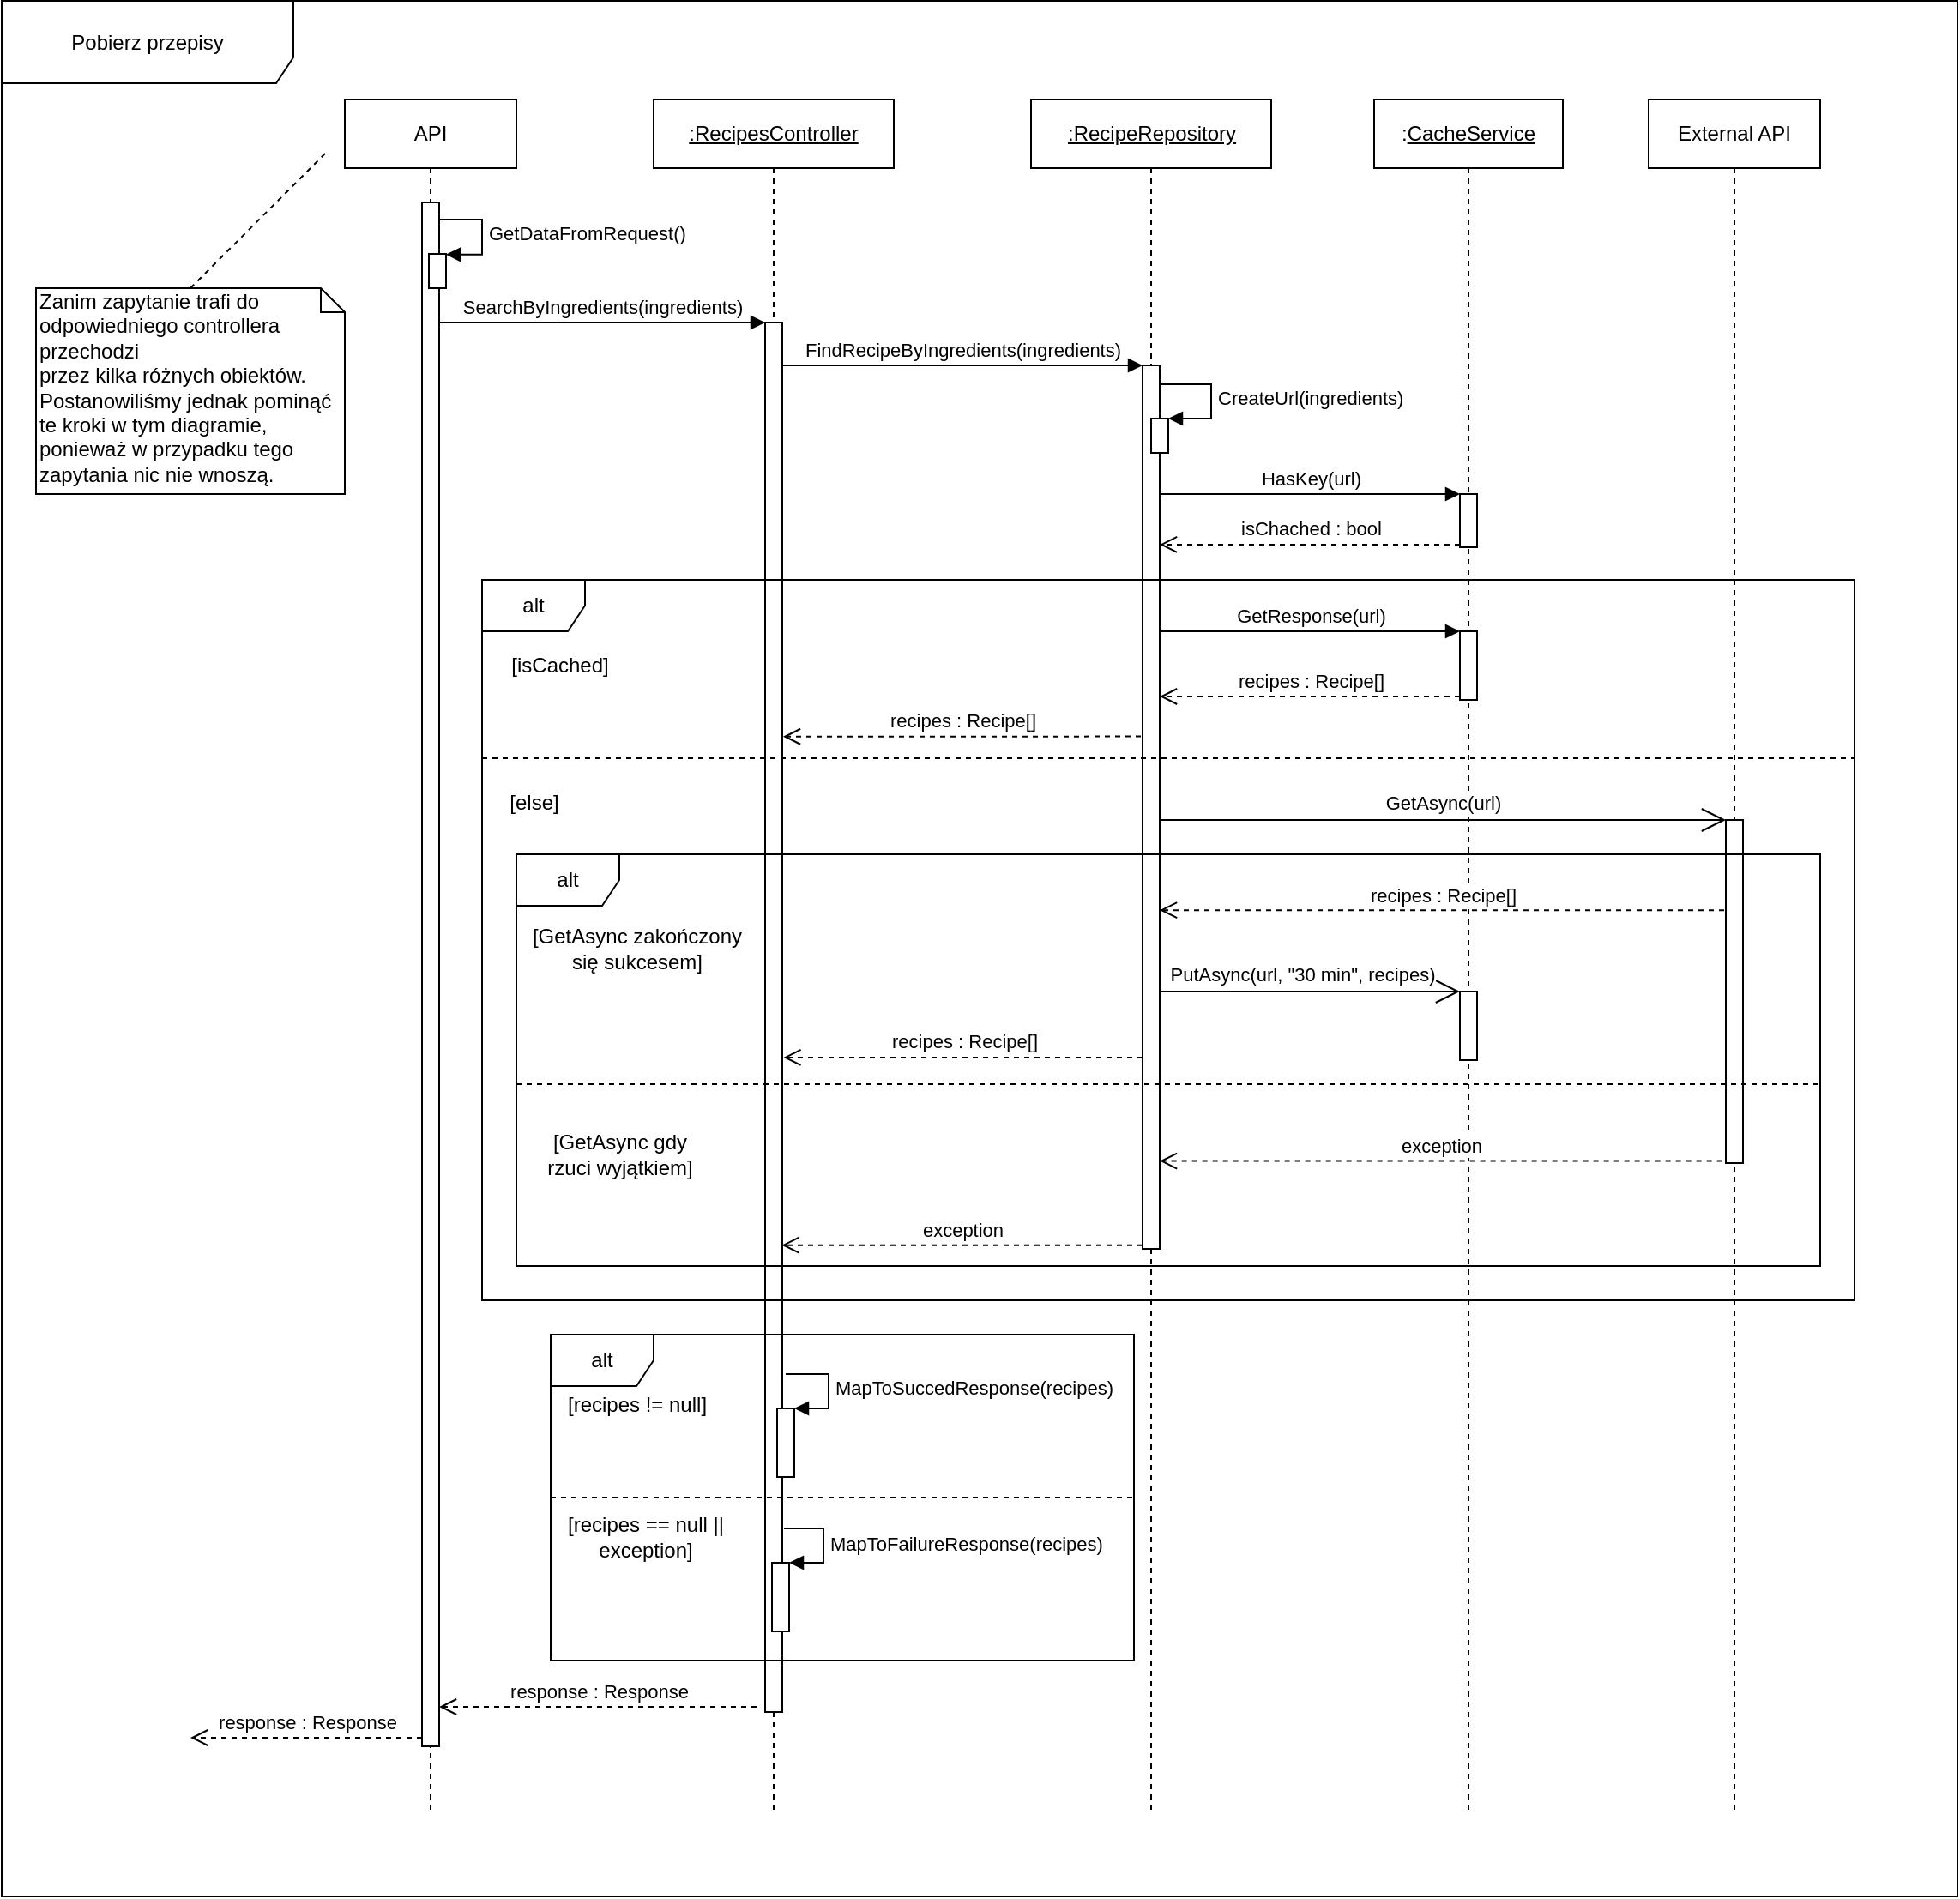 <mxfile version="13.1.12" type="device"><diagram id="yi3k5BCKBtGGCfAJ7r7X" name="Page-1"><mxGraphModel dx="3903" dy="1382" grid="1" gridSize="10" guides="1" tooltips="1" connect="1" arrows="1" fold="1" page="1" pageScale="1" pageWidth="827" pageHeight="1169" math="0" shadow="0"><root><mxCell id="0"/><mxCell id="1" parent="0"/><mxCell id="ZfYiJjVtJRSZKMohQ2MH-74" value="Pobierz przepisy" style="shape=umlFrame;whiteSpace=wrap;html=1;width=170;height=48;" parent="1" vertex="1"><mxGeometry x="-120" y="2.5" width="1140" height="1105" as="geometry"/></mxCell><mxCell id="ZfYiJjVtJRSZKMohQ2MH-4" value="&lt;u&gt;:RecipesController&lt;/u&gt;" style="shape=umlLifeline;perimeter=lifelinePerimeter;whiteSpace=wrap;html=1;container=1;collapsible=0;recursiveResize=0;outlineConnect=0;" parent="1" vertex="1"><mxGeometry x="260" y="60" width="140" height="1000" as="geometry"/></mxCell><mxCell id="ZfYiJjVtJRSZKMohQ2MH-6" value="" style="html=1;points=[];perimeter=orthogonalPerimeter;" parent="ZfYiJjVtJRSZKMohQ2MH-4" vertex="1"><mxGeometry x="65" y="130" width="10" height="810" as="geometry"/></mxCell><mxCell id="ZfYiJjVtJRSZKMohQ2MH-7" value="SearchByIngredients(ingredients)" style="html=1;verticalAlign=bottom;endArrow=block;entryX=0;entryY=0;" parent="1" source="ZfYiJjVtJRSZKMohQ2MH-3" target="ZfYiJjVtJRSZKMohQ2MH-6" edge="1"><mxGeometry relative="1" as="geometry"><mxPoint x="240" y="140" as="sourcePoint"/></mxGeometry></mxCell><mxCell id="ZfYiJjVtJRSZKMohQ2MH-8" value="response : Response" style="html=1;verticalAlign=bottom;endArrow=open;dashed=1;endSize=8;" parent="1" target="ZfYiJjVtJRSZKMohQ2MH-3" edge="1"><mxGeometry relative="1" as="geometry"><mxPoint x="140" y="997" as="targetPoint"/><mxPoint x="320" y="997" as="sourcePoint"/></mxGeometry></mxCell><mxCell id="ZfYiJjVtJRSZKMohQ2MH-11" value="&lt;u&gt;:RecipeRepository&lt;/u&gt;" style="html=1;points=[];perimeter=orthogonalPerimeter;shape=umlLifeline;participant=label;fontFamily=Helvetica;fontSize=12;fontColor=#000000;align=center;strokeColor=#000000;fillColor=#ffffff;recursiveResize=0;container=1;collapsible=0;" parent="1" vertex="1"><mxGeometry x="480" y="60" width="140" height="1000" as="geometry"/></mxCell><mxCell id="ZfYiJjVtJRSZKMohQ2MH-13" value="" style="html=1;points=[];perimeter=orthogonalPerimeter;" parent="ZfYiJjVtJRSZKMohQ2MH-11" vertex="1"><mxGeometry x="65" y="155" width="10" height="515" as="geometry"/></mxCell><mxCell id="ZfYiJjVtJRSZKMohQ2MH-20" value="" style="html=1;points=[];perimeter=orthogonalPerimeter;" parent="ZfYiJjVtJRSZKMohQ2MH-11" vertex="1"><mxGeometry x="70" y="186" width="10" height="20" as="geometry"/></mxCell><mxCell id="ZfYiJjVtJRSZKMohQ2MH-21" value="CreateUrl(ingredients)" style="edgeStyle=orthogonalEdgeStyle;html=1;align=left;spacingLeft=2;endArrow=block;rounded=0;entryX=1;entryY=0;" parent="ZfYiJjVtJRSZKMohQ2MH-11" edge="1"><mxGeometry relative="1" as="geometry"><mxPoint x="75" y="166" as="sourcePoint"/><Array as="points"><mxPoint x="105" y="166"/><mxPoint x="105" y="186"/></Array><mxPoint x="80" y="186" as="targetPoint"/></mxGeometry></mxCell><mxCell id="ZfYiJjVtJRSZKMohQ2MH-14" value="FindRecipeByIngredients(ingredients)" style="html=1;verticalAlign=bottom;endArrow=block;entryX=0;entryY=0;" parent="1" source="ZfYiJjVtJRSZKMohQ2MH-6" target="ZfYiJjVtJRSZKMohQ2MH-13" edge="1"><mxGeometry relative="1" as="geometry"><mxPoint x="485" y="240" as="sourcePoint"/></mxGeometry></mxCell><mxCell id="ZfYiJjVtJRSZKMohQ2MH-16" value=":&lt;u&gt;CacheService&lt;/u&gt;" style="shape=umlLifeline;perimeter=lifelinePerimeter;whiteSpace=wrap;html=1;container=1;collapsible=0;recursiveResize=0;outlineConnect=0;" parent="1" vertex="1"><mxGeometry x="680" y="60" width="110" height="1000" as="geometry"/></mxCell><mxCell id="ZfYiJjVtJRSZKMohQ2MH-17" value="" style="html=1;points=[];perimeter=orthogonalPerimeter;" parent="ZfYiJjVtJRSZKMohQ2MH-16" vertex="1"><mxGeometry x="50" y="230" width="10" height="31" as="geometry"/></mxCell><mxCell id="ZfYiJjVtJRSZKMohQ2MH-25" value="" style="html=1;points=[];perimeter=orthogonalPerimeter;" parent="ZfYiJjVtJRSZKMohQ2MH-16" vertex="1"><mxGeometry x="50" y="310" width="10" height="40" as="geometry"/></mxCell><mxCell id="ZfYiJjVtJRSZKMohQ2MH-36" value="" style="html=1;points=[];perimeter=orthogonalPerimeter;" parent="ZfYiJjVtJRSZKMohQ2MH-16" vertex="1"><mxGeometry x="50" y="520" width="10" height="40" as="geometry"/></mxCell><mxCell id="ZfYiJjVtJRSZKMohQ2MH-18" value="HasKey(url)" style="html=1;verticalAlign=bottom;endArrow=block;entryX=0;entryY=0;" parent="1" source="ZfYiJjVtJRSZKMohQ2MH-13" target="ZfYiJjVtJRSZKMohQ2MH-17" edge="1"><mxGeometry relative="1" as="geometry"><mxPoint x="650" y="240" as="sourcePoint"/></mxGeometry></mxCell><mxCell id="ZfYiJjVtJRSZKMohQ2MH-19" value="isChached : bool" style="html=1;verticalAlign=bottom;endArrow=open;dashed=1;endSize=8;exitX=0;exitY=0.95;" parent="1" source="ZfYiJjVtJRSZKMohQ2MH-17" target="ZfYiJjVtJRSZKMohQ2MH-13" edge="1"><mxGeometry relative="1" as="geometry"><mxPoint x="650" y="316" as="targetPoint"/></mxGeometry></mxCell><mxCell id="ZfYiJjVtJRSZKMohQ2MH-26" value="GetResponse(url)" style="html=1;verticalAlign=bottom;endArrow=block;entryX=0;entryY=0;" parent="1" source="ZfYiJjVtJRSZKMohQ2MH-13" target="ZfYiJjVtJRSZKMohQ2MH-25" edge="1"><mxGeometry relative="1" as="geometry"><mxPoint x="665" y="372.5" as="sourcePoint"/></mxGeometry></mxCell><mxCell id="ZfYiJjVtJRSZKMohQ2MH-27" value="recipes : Recipe[]" style="html=1;verticalAlign=bottom;endArrow=open;dashed=1;endSize=8;exitX=0;exitY=0.95;" parent="1" source="ZfYiJjVtJRSZKMohQ2MH-25" target="ZfYiJjVtJRSZKMohQ2MH-13" edge="1"><mxGeometry relative="1" as="geometry"><mxPoint x="665" y="448.5" as="targetPoint"/></mxGeometry></mxCell><mxCell id="ZfYiJjVtJRSZKMohQ2MH-28" value="External API" style="shape=umlLifeline;perimeter=lifelinePerimeter;whiteSpace=wrap;html=1;container=1;collapsible=0;recursiveResize=0;outlineConnect=0;" parent="1" vertex="1"><mxGeometry x="840" y="60" width="100" height="1000" as="geometry"/></mxCell><mxCell id="ZfYiJjVtJRSZKMohQ2MH-29" value="" style="html=1;points=[];perimeter=orthogonalPerimeter;" parent="ZfYiJjVtJRSZKMohQ2MH-28" vertex="1"><mxGeometry x="45" y="420" width="10" height="200" as="geometry"/></mxCell><mxCell id="ZfYiJjVtJRSZKMohQ2MH-33" value="GetAsync(url)" style="endArrow=open;endSize=12;dashed=0;html=1;" parent="1" source="ZfYiJjVtJRSZKMohQ2MH-13" target="ZfYiJjVtJRSZKMohQ2MH-29" edge="1"><mxGeometry y="10" width="160" relative="1" as="geometry"><mxPoint x="760" y="580" as="sourcePoint"/><mxPoint x="920" y="580" as="targetPoint"/><mxPoint as="offset"/></mxGeometry></mxCell><mxCell id="ZfYiJjVtJRSZKMohQ2MH-37" value="PutAsync(url, &quot;30 min&quot;, recipes)" style="endArrow=open;endSize=12;dashed=0;html=1;" parent="1" source="ZfYiJjVtJRSZKMohQ2MH-13" target="ZfYiJjVtJRSZKMohQ2MH-36" edge="1"><mxGeometry x="-0.056" y="10" relative="1" as="geometry"><mxPoint x="665" y="545" as="sourcePoint"/><mxPoint as="offset"/></mxGeometry></mxCell><mxCell id="ZfYiJjVtJRSZKMohQ2MH-35" value="[isCached]" style="text;html=1;align=center;verticalAlign=middle;resizable=0;points=[];autosize=1;" parent="1" vertex="1"><mxGeometry x="170" y="380" width="70" height="20" as="geometry"/></mxCell><mxCell id="ZfYiJjVtJRSZKMohQ2MH-40" value="[else]" style="text;html=1;align=center;verticalAlign=middle;resizable=0;points=[];autosize=1;" parent="1" vertex="1"><mxGeometry x="170" y="460" width="40" height="20" as="geometry"/></mxCell><mxCell id="ZfYiJjVtJRSZKMohQ2MH-31" value="recipes : Recipe[]" style="html=1;verticalAlign=bottom;endArrow=open;dashed=1;endSize=8;exitX=-0.1;exitY=0.263;exitDx=0;exitDy=0;exitPerimeter=0;" parent="1" source="ZfYiJjVtJRSZKMohQ2MH-29" target="ZfYiJjVtJRSZKMohQ2MH-13" edge="1"><mxGeometry relative="1" as="geometry"><mxPoint x="555" y="587" as="targetPoint"/><mxPoint x="882" y="587" as="sourcePoint"/></mxGeometry></mxCell><mxCell id="ZfYiJjVtJRSZKMohQ2MH-39" value="" style="line;strokeWidth=1;fillColor=none;align=left;verticalAlign=middle;spacingTop=-1;spacingLeft=3;spacingRight=3;rotatable=0;labelPosition=right;points=[];portConstraint=eastwest;dashed=1;" parent="1" vertex="1"><mxGeometry x="160" y="440" width="800" height="8" as="geometry"/></mxCell><mxCell id="ZfYiJjVtJRSZKMohQ2MH-47" value="response : Response" style="html=1;verticalAlign=bottom;endArrow=open;dashed=1;endSize=8;" parent="1" source="ZfYiJjVtJRSZKMohQ2MH-3" edge="1"><mxGeometry relative="1" as="geometry"><mxPoint x="-10" y="1015" as="targetPoint"/><mxPoint x="130" y="940" as="sourcePoint"/></mxGeometry></mxCell><mxCell id="ZfYiJjVtJRSZKMohQ2MH-48" value="alt" style="shape=umlFrame;whiteSpace=wrap;html=1;" parent="1" vertex="1"><mxGeometry x="200" y="780" width="340" height="190" as="geometry"/></mxCell><mxCell id="ZfYiJjVtJRSZKMohQ2MH-49" value="" style="html=1;points=[];perimeter=orthogonalPerimeter;" parent="1" vertex="1"><mxGeometry x="332" y="823" width="10" height="40" as="geometry"/></mxCell><mxCell id="ZfYiJjVtJRSZKMohQ2MH-50" value="MapToSuccedResponse(recipes)" style="edgeStyle=orthogonalEdgeStyle;html=1;align=left;spacingLeft=2;endArrow=block;rounded=0;entryX=1;entryY=0;" parent="1" target="ZfYiJjVtJRSZKMohQ2MH-49" edge="1"><mxGeometry relative="1" as="geometry"><mxPoint x="337" y="803" as="sourcePoint"/><Array as="points"><mxPoint x="362" y="803"/></Array></mxGeometry></mxCell><mxCell id="ZfYiJjVtJRSZKMohQ2MH-52" value="" style="html=1;points=[];perimeter=orthogonalPerimeter;" parent="1" vertex="1"><mxGeometry x="329" y="913" width="10" height="40" as="geometry"/></mxCell><mxCell id="ZfYiJjVtJRSZKMohQ2MH-53" value="MapToFailureResponse(recipes)" style="edgeStyle=orthogonalEdgeStyle;html=1;align=left;spacingLeft=2;endArrow=block;rounded=0;entryX=1;entryY=0;" parent="1" target="ZfYiJjVtJRSZKMohQ2MH-52" edge="1"><mxGeometry relative="1" as="geometry"><mxPoint x="336" y="893" as="sourcePoint"/><Array as="points"><mxPoint x="359" y="893"/><mxPoint x="359" y="913"/></Array></mxGeometry></mxCell><mxCell id="ZfYiJjVtJRSZKMohQ2MH-54" value="" style="line;strokeWidth=1;fillColor=none;align=left;verticalAlign=middle;spacingTop=-1;spacingLeft=3;spacingRight=3;rotatable=0;labelPosition=right;points=[];portConstraint=eastwest;dashed=1;" parent="1" vertex="1"><mxGeometry x="200" y="871" width="341" height="8" as="geometry"/></mxCell><mxCell id="ZfYiJjVtJRSZKMohQ2MH-55" value="[recipes != null]" style="text;html=1;align=center;verticalAlign=middle;resizable=0;points=[];autosize=1;" parent="1" vertex="1"><mxGeometry x="200" y="811" width="100" height="20" as="geometry"/></mxCell><mxCell id="ZfYiJjVtJRSZKMohQ2MH-56" value="[recipes == null ||&lt;br&gt;exception]" style="text;html=1;align=center;verticalAlign=middle;resizable=0;points=[];autosize=1;" parent="1" vertex="1"><mxGeometry x="200" y="883" width="110" height="30" as="geometry"/></mxCell><mxCell id="ZfYiJjVtJRSZKMohQ2MH-58" value="recipes : Recipe[]" style="html=1;verticalAlign=bottom;endArrow=open;dashed=1;endSize=8;entryX=1.047;entryY=0.298;entryDx=0;entryDy=0;entryPerimeter=0;exitX=-0.1;exitY=0.42;exitDx=0;exitDy=0;exitPerimeter=0;" parent="1" source="ZfYiJjVtJRSZKMohQ2MH-13" target="ZfYiJjVtJRSZKMohQ2MH-6" edge="1"><mxGeometry relative="1" as="geometry"><mxPoint x="366" y="430" as="targetPoint"/><mxPoint x="541" y="430" as="sourcePoint"/></mxGeometry></mxCell><mxCell id="ZfYiJjVtJRSZKMohQ2MH-61" value="exception" style="html=1;verticalAlign=bottom;endArrow=open;dashed=1;endSize=8;exitX=-0.218;exitY=0.994;exitDx=0;exitDy=0;exitPerimeter=0;" parent="1" source="ZfYiJjVtJRSZKMohQ2MH-29" target="ZfYiJjVtJRSZKMohQ2MH-13" edge="1"><mxGeometry relative="1" as="geometry"><mxPoint x="567" y="523.92" as="targetPoint"/><mxPoint x="895" y="523.92" as="sourcePoint"/></mxGeometry></mxCell><mxCell id="ZfYiJjVtJRSZKMohQ2MH-65" value="[GetAsync gdy &lt;br&gt;rzuci wyjątkiem]" style="text;html=1;align=center;verticalAlign=middle;resizable=0;points=[];autosize=1;" parent="1" vertex="1"><mxGeometry x="190" y="660" width="100" height="30" as="geometry"/></mxCell><mxCell id="ZfYiJjVtJRSZKMohQ2MH-66" value="[GetAsync zakończony &lt;br&gt;się sukcesem]" style="text;html=1;align=center;verticalAlign=middle;resizable=0;points=[];autosize=1;" parent="1" vertex="1"><mxGeometry x="180" y="540" width="140" height="30" as="geometry"/></mxCell><mxCell id="ZfYiJjVtJRSZKMohQ2MH-68" value="recipes : Recipe[]" style="html=1;verticalAlign=bottom;endArrow=open;dashed=1;endSize=8;entryX=1.067;entryY=0.529;entryDx=0;entryDy=0;entryPerimeter=0;" parent="1" source="ZfYiJjVtJRSZKMohQ2MH-13" target="ZfYiJjVtJRSZKMohQ2MH-6" edge="1"><mxGeometry relative="1" as="geometry"><mxPoint x="340" y="618" as="targetPoint"/><mxPoint x="541" y="610.0" as="sourcePoint"/></mxGeometry></mxCell><mxCell id="ZfYiJjVtJRSZKMohQ2MH-67" value="" style="line;strokeWidth=1;fillColor=none;align=left;verticalAlign=middle;spacingTop=-1;spacingLeft=3;spacingRight=3;rotatable=0;labelPosition=right;points=[];portConstraint=eastwest;dashed=1;" parent="1" vertex="1"><mxGeometry x="180" y="630" width="760" height="8" as="geometry"/></mxCell><mxCell id="ZfYiJjVtJRSZKMohQ2MH-69" value="exception" style="html=1;verticalAlign=bottom;endArrow=open;dashed=1;endSize=8;entryX=0.967;entryY=0.664;entryDx=0;entryDy=0;entryPerimeter=0;" parent="1" source="ZfYiJjVtJRSZKMohQ2MH-13" target="ZfYiJjVtJRSZKMohQ2MH-6" edge="1"><mxGeometry relative="1" as="geometry"><mxPoint x="340" y="727" as="targetPoint"/><mxPoint x="480.0" y="724.41" as="sourcePoint"/></mxGeometry></mxCell><mxCell id="ZfYiJjVtJRSZKMohQ2MH-64" value="alt" style="shape=umlFrame;whiteSpace=wrap;html=1;" parent="1" vertex="1"><mxGeometry x="180" y="500" width="760" height="240" as="geometry"/></mxCell><mxCell id="ZfYiJjVtJRSZKMohQ2MH-24" value="alt" style="shape=umlFrame;whiteSpace=wrap;html=1;" parent="1" vertex="1"><mxGeometry x="160" y="340" width="800" height="420" as="geometry"/></mxCell><mxCell id="ZfYiJjVtJRSZKMohQ2MH-72" value="Zanim zapytanie trafi do odpowiedniego controllera przechodzi&lt;br&gt;przez kilka różnych obiektów. Postanowiliśmy jednak pominąć te kroki w tym diagramie, ponieważ w przypadku tego zapytania nic nie wnoszą.&amp;nbsp;" style="shape=note;whiteSpace=wrap;html=1;size=14;verticalAlign=top;align=left;spacingTop=-6;" parent="1" vertex="1"><mxGeometry x="-100" y="170" width="180" height="120" as="geometry"/></mxCell><mxCell id="ZfYiJjVtJRSZKMohQ2MH-73" value="" style="endArrow=none;dashed=1;html=1;exitX=0.5;exitY=0;exitDx=0;exitDy=0;exitPerimeter=0;" parent="1" source="ZfYiJjVtJRSZKMohQ2MH-72" edge="1"><mxGeometry width="50" height="50" relative="1" as="geometry"><mxPoint x="-210" y="130" as="sourcePoint"/><mxPoint x="70" y="90" as="targetPoint"/></mxGeometry></mxCell><mxCell id="ZfYiJjVtJRSZKMohQ2MH-10" value="GetDataFromRequest()" style="edgeStyle=orthogonalEdgeStyle;html=1;align=left;spacingLeft=2;endArrow=block;rounded=0;entryX=0.995;entryY=0.019;entryDx=0;entryDy=0;entryPerimeter=0;" parent="1" target="ZfYiJjVtJRSZKMohQ2MH-9" edge="1"><mxGeometry relative="1" as="geometry"><mxPoint x="135" y="130" as="sourcePoint"/><Array as="points"><mxPoint x="160" y="130"/><mxPoint x="160" y="150"/></Array><mxPoint x="141" y="150" as="targetPoint"/></mxGeometry></mxCell><mxCell id="ZfYiJjVtJRSZKMohQ2MH-1" value="API" style="shape=umlLifeline;perimeter=lifelinePerimeter;whiteSpace=wrap;html=1;container=1;collapsible=0;recursiveResize=0;outlineConnect=0;" parent="1" vertex="1"><mxGeometry x="80" y="60" width="100" height="1000" as="geometry"/></mxCell><mxCell id="ZfYiJjVtJRSZKMohQ2MH-3" value="" style="html=1;points=[];perimeter=orthogonalPerimeter;" parent="1" vertex="1"><mxGeometry x="125" y="120" width="10" height="900" as="geometry"/></mxCell><mxCell id="ZfYiJjVtJRSZKMohQ2MH-9" value="" style="html=1;points=[];perimeter=orthogonalPerimeter;" parent="1" vertex="1"><mxGeometry x="129" y="150" width="10" height="20" as="geometry"/></mxCell></root></mxGraphModel></diagram></mxfile>